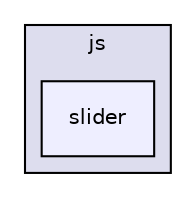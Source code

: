 digraph "libs/angular/angular-material-fileinput-master/bower_components/angular-material/modules/js/slider" {
  compound=true
  node [ fontsize="10", fontname="Helvetica"];
  edge [ labelfontsize="10", labelfontname="Helvetica"];
  subgraph clusterdir_d897d99c4631079a19f1e8c9bbae1589 {
    graph [ bgcolor="#ddddee", pencolor="black", label="js" fontname="Helvetica", fontsize="10", URL="dir_d897d99c4631079a19f1e8c9bbae1589.html"]
  dir_f44dfdc8ec0bd3c34cf87c7cd5e6f938 [shape=box, label="slider", style="filled", fillcolor="#eeeeff", pencolor="black", URL="dir_f44dfdc8ec0bd3c34cf87c7cd5e6f938.html"];
  }
}

